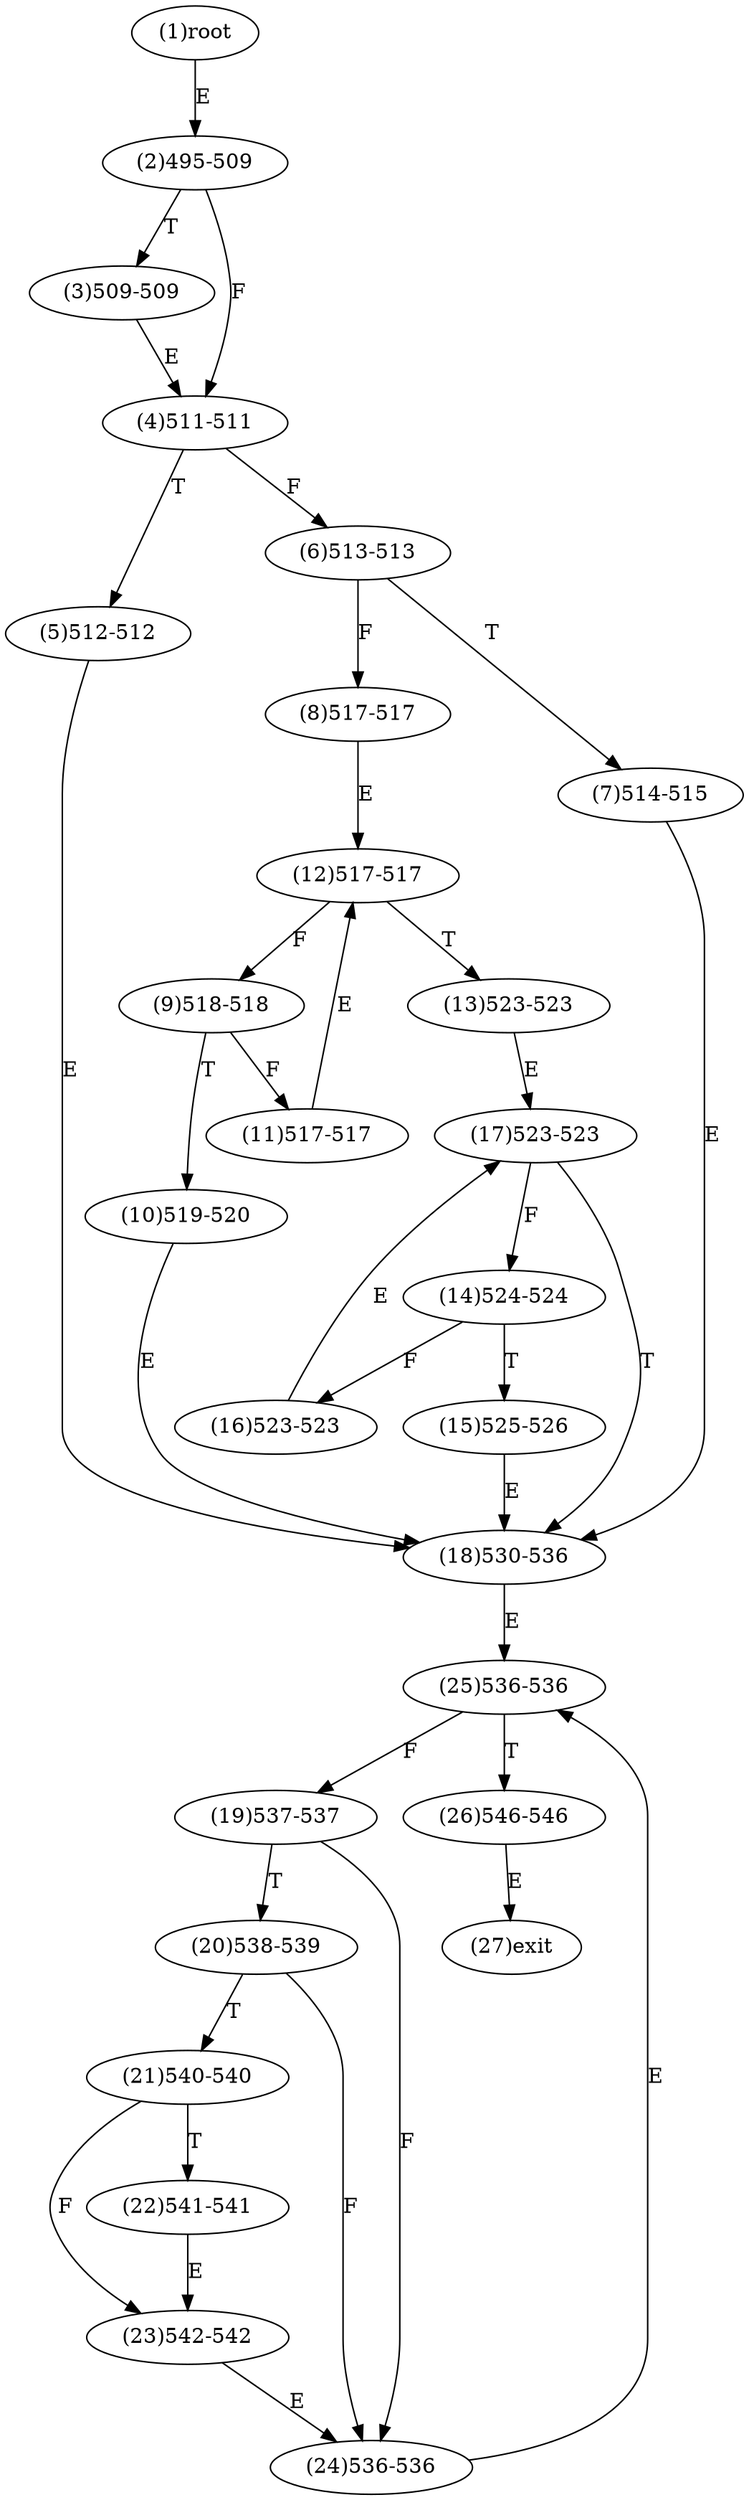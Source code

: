 digraph "" { 
1[ label="(1)root"];
2[ label="(2)495-509"];
3[ label="(3)509-509"];
4[ label="(4)511-511"];
5[ label="(5)512-512"];
6[ label="(6)513-513"];
7[ label="(7)514-515"];
8[ label="(8)517-517"];
9[ label="(9)518-518"];
10[ label="(10)519-520"];
11[ label="(11)517-517"];
12[ label="(12)517-517"];
13[ label="(13)523-523"];
14[ label="(14)524-524"];
15[ label="(15)525-526"];
17[ label="(17)523-523"];
16[ label="(16)523-523"];
19[ label="(19)537-537"];
18[ label="(18)530-536"];
21[ label="(21)540-540"];
20[ label="(20)538-539"];
23[ label="(23)542-542"];
22[ label="(22)541-541"];
25[ label="(25)536-536"];
24[ label="(24)536-536"];
27[ label="(27)exit"];
26[ label="(26)546-546"];
1->2[ label="E"];
2->4[ label="F"];
2->3[ label="T"];
3->4[ label="E"];
4->6[ label="F"];
4->5[ label="T"];
5->18[ label="E"];
6->8[ label="F"];
6->7[ label="T"];
7->18[ label="E"];
8->12[ label="E"];
9->11[ label="F"];
9->10[ label="T"];
10->18[ label="E"];
11->12[ label="E"];
12->9[ label="F"];
12->13[ label="T"];
13->17[ label="E"];
14->16[ label="F"];
14->15[ label="T"];
15->18[ label="E"];
16->17[ label="E"];
17->14[ label="F"];
17->18[ label="T"];
18->25[ label="E"];
19->24[ label="F"];
19->20[ label="T"];
20->24[ label="F"];
20->21[ label="T"];
21->23[ label="F"];
21->22[ label="T"];
22->23[ label="E"];
23->24[ label="E"];
24->25[ label="E"];
25->19[ label="F"];
25->26[ label="T"];
26->27[ label="E"];
}